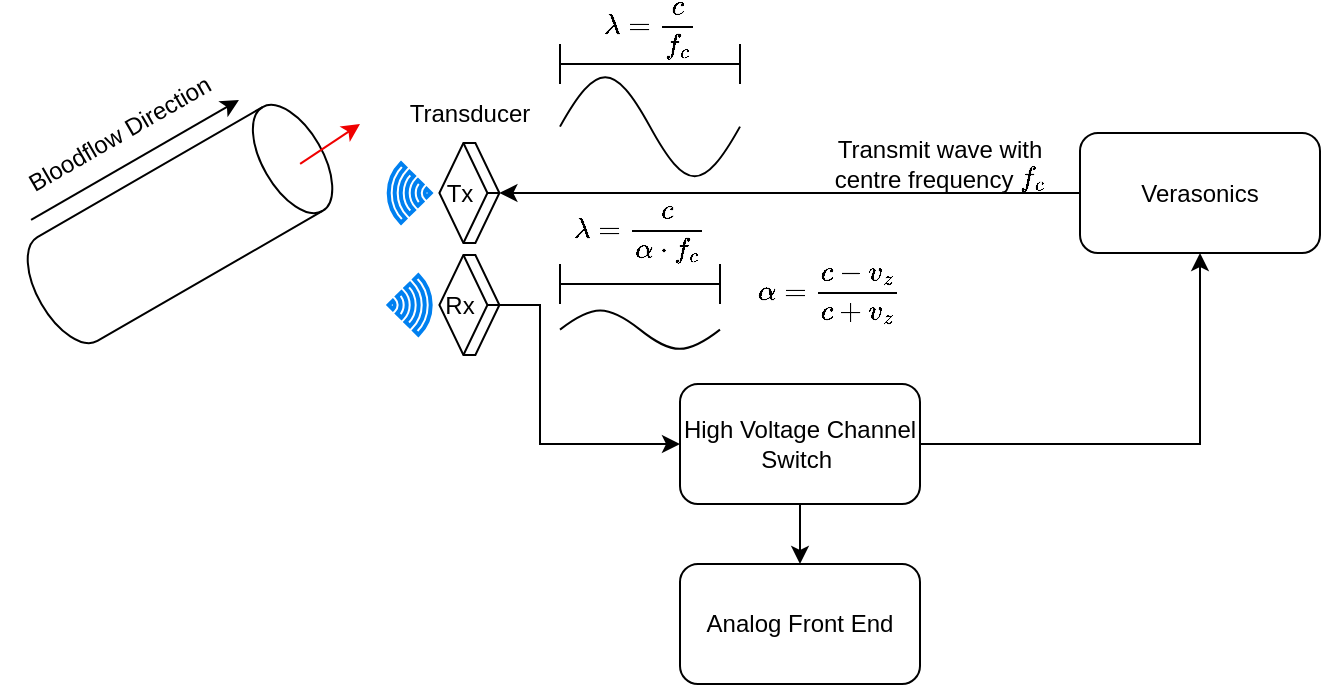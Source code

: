 <mxfile version="21.4.0" type="github">
  <diagram name="Page-1" id="ZNQh0zSQsQ9tvnZwubGB">
    <mxGraphModel dx="812" dy="414" grid="1" gridSize="10" guides="1" tooltips="1" connect="1" arrows="1" fold="1" page="1" pageScale="1" pageWidth="850" pageHeight="1100" math="1" shadow="0">
      <root>
        <mxCell id="0" />
        <mxCell id="1" parent="0" />
        <mxCell id="Dv3c_OqVLys8aWjud5HA-2" style="edgeStyle=orthogonalEdgeStyle;rounded=0;orthogonalLoop=1;jettySize=auto;html=1;exitX=0;exitY=0.5;exitDx=0;exitDy=0;entryX=0.5;entryY=1;entryDx=0;entryDy=0;entryPerimeter=0;" edge="1" parent="1" source="Dv3c_OqVLys8aWjud5HA-1" target="Dv3c_OqVLys8aWjud5HA-9">
          <mxGeometry relative="1" as="geometry">
            <mxPoint x="300" y="130" as="targetPoint" />
            <Array as="points">
              <mxPoint x="400" y="135" />
              <mxPoint x="400" y="135" />
            </Array>
          </mxGeometry>
        </mxCell>
        <mxCell id="Dv3c_OqVLys8aWjud5HA-1" value="Verasonics" style="rounded=1;whiteSpace=wrap;html=1;" vertex="1" parent="1">
          <mxGeometry x="540" y="104.5" width="120" height="60" as="geometry" />
        </mxCell>
        <mxCell id="Dv3c_OqVLys8aWjud5HA-3" value="Transmit wave with centre frequency `f_c`" style="text;html=1;strokeColor=none;fillColor=none;align=center;verticalAlign=middle;whiteSpace=wrap;rounded=0;" vertex="1" parent="1">
          <mxGeometry x="410" y="104.5" width="120" height="30" as="geometry" />
        </mxCell>
        <mxCell id="Dv3c_OqVLys8aWjud5HA-4" value="" style="shape=cylinder3;whiteSpace=wrap;html=1;boundedLbl=1;backgroundOutline=1;size=15;rotation=60;" vertex="1" parent="1">
          <mxGeometry x="60" y="70" width="60" height="160" as="geometry" />
        </mxCell>
        <mxCell id="Dv3c_OqVLys8aWjud5HA-6" value="" style="endArrow=classic;html=1;rounded=0;entryX=1;entryY=1;entryDx=0;entryDy=0;exitX=0;exitY=1;exitDx=0;exitDy=0;" edge="1" parent="1" source="Dv3c_OqVLys8aWjud5HA-7" target="Dv3c_OqVLys8aWjud5HA-7">
          <mxGeometry width="50" height="50" relative="1" as="geometry">
            <mxPoint x="40" y="140" as="sourcePoint" />
            <mxPoint x="100" y="100" as="targetPoint" />
          </mxGeometry>
        </mxCell>
        <mxCell id="Dv3c_OqVLys8aWjud5HA-7" value="Bloodflow Direction" style="text;html=1;strokeColor=none;fillColor=none;align=center;verticalAlign=middle;whiteSpace=wrap;rounded=0;rotation=-30;" vertex="1" parent="1">
          <mxGeometry y="90" width="120" height="30" as="geometry" />
        </mxCell>
        <mxCell id="Dv3c_OqVLys8aWjud5HA-8" value="" style="html=1;verticalLabelPosition=bottom;align=center;labelBackgroundColor=#ffffff;verticalAlign=top;strokeWidth=2;strokeColor=#0080F0;shadow=0;dashed=0;shape=mxgraph.ios7.icons.wifi;pointerEvents=1;rotation=-90;" vertex="1" parent="1">
          <mxGeometry x="190" y="124" width="29.7" height="21" as="geometry" />
        </mxCell>
        <mxCell id="Dv3c_OqVLys8aWjud5HA-9" value="" style="html=1;whiteSpace=wrap;shape=isoCube2;backgroundOutline=1;isoAngle=15;rotation=-90;" vertex="1" parent="1">
          <mxGeometry x="209.7" y="119.5" width="50" height="30" as="geometry" />
        </mxCell>
        <mxCell id="Dv3c_OqVLys8aWjud5HA-11" value="" style="html=1;verticalLabelPosition=bottom;align=center;labelBackgroundColor=#ffffff;verticalAlign=top;strokeWidth=2;strokeColor=#0080F0;shadow=0;dashed=0;shape=mxgraph.ios7.icons.wifi;pointerEvents=1;rotation=90;" vertex="1" parent="1">
          <mxGeometry x="190" y="180" width="29.7" height="21" as="geometry" />
        </mxCell>
        <mxCell id="Dv3c_OqVLys8aWjud5HA-22" value="" style="edgeStyle=orthogonalEdgeStyle;rounded=0;orthogonalLoop=1;jettySize=auto;html=1;" edge="1" parent="1" source="Dv3c_OqVLys8aWjud5HA-12" target="Dv3c_OqVLys8aWjud5HA-39">
          <mxGeometry relative="1" as="geometry">
            <mxPoint x="270" y="270" as="targetPoint" />
            <Array as="points">
              <mxPoint x="270" y="190" />
              <mxPoint x="270" y="260" />
            </Array>
          </mxGeometry>
        </mxCell>
        <mxCell id="Dv3c_OqVLys8aWjud5HA-12" value="" style="html=1;whiteSpace=wrap;shape=isoCube2;backgroundOutline=1;isoAngle=15;rotation=-90;" vertex="1" parent="1">
          <mxGeometry x="209.7" y="175.5" width="50" height="30" as="geometry" />
        </mxCell>
        <mxCell id="Dv3c_OqVLys8aWjud5HA-19" value="Transducer" style="text;html=1;strokeColor=none;fillColor=none;align=center;verticalAlign=middle;whiteSpace=wrap;rounded=0;" vertex="1" parent="1">
          <mxGeometry x="204.7" y="80" width="60" height="30" as="geometry" />
        </mxCell>
        <mxCell id="Dv3c_OqVLys8aWjud5HA-20" value="" style="pointerEvents=1;verticalLabelPosition=bottom;shadow=0;dashed=0;align=center;html=1;verticalAlign=top;shape=mxgraph.electrical.waveforms.sine_wave;" vertex="1" parent="1">
          <mxGeometry x="280" y="68.32" width="90" height="66.18" as="geometry" />
        </mxCell>
        <mxCell id="Dv3c_OqVLys8aWjud5HA-21" value="" style="pointerEvents=1;verticalLabelPosition=bottom;shadow=0;dashed=0;align=center;html=1;verticalAlign=top;shape=mxgraph.electrical.waveforms.sine_wave;" vertex="1" parent="1">
          <mxGeometry x="280" y="190" width="80" height="25.68" as="geometry" />
        </mxCell>
        <mxCell id="Dv3c_OqVLys8aWjud5HA-23" value="" style="shape=crossbar;whiteSpace=wrap;html=1;rounded=1;" vertex="1" parent="1">
          <mxGeometry x="280" y="60" width="90" height="20" as="geometry" />
        </mxCell>
        <mxCell id="Dv3c_OqVLys8aWjud5HA-25" value="Tx" style="text;html=1;strokeColor=none;fillColor=none;align=center;verticalAlign=middle;whiteSpace=wrap;rounded=0;" vertex="1" parent="1">
          <mxGeometry x="219.7" y="129.25" width="20" height="10.5" as="geometry" />
        </mxCell>
        <mxCell id="Dv3c_OqVLys8aWjud5HA-26" value="Rx" style="text;html=1;strokeColor=none;fillColor=none;align=center;verticalAlign=middle;whiteSpace=wrap;rounded=0;" vertex="1" parent="1">
          <mxGeometry x="219.7" y="185.5" width="20" height="10" as="geometry" />
        </mxCell>
        <mxCell id="Dv3c_OqVLys8aWjud5HA-34" value="`lambda = c/f_c`" style="text;html=1;strokeColor=none;fillColor=none;align=center;verticalAlign=middle;whiteSpace=wrap;rounded=0;" vertex="1" parent="1">
          <mxGeometry x="255" y="38.32" width="140" height="30" as="geometry" />
        </mxCell>
        <mxCell id="Dv3c_OqVLys8aWjud5HA-35" value="" style="shape=crossbar;whiteSpace=wrap;html=1;rounded=1;" vertex="1" parent="1">
          <mxGeometry x="280" y="170" width="80" height="20" as="geometry" />
        </mxCell>
        <mxCell id="Dv3c_OqVLys8aWjud5HA-36" value="`lambda = c/(alpha*f_c`" style="text;html=1;strokeColor=none;fillColor=none;align=center;verticalAlign=middle;whiteSpace=wrap;rounded=0;" vertex="1" parent="1">
          <mxGeometry x="290" y="140" width="60" height="30" as="geometry" />
        </mxCell>
        <mxCell id="Dv3c_OqVLys8aWjud5HA-37" value="" style="endArrow=classic;html=1;rounded=0;exitX=0.567;exitY=0.081;exitDx=0;exitDy=0;exitPerimeter=0;fillColor=#BD1128;strokeColor=#F00000;" edge="1" parent="1" source="Dv3c_OqVLys8aWjud5HA-4">
          <mxGeometry width="50" height="50" relative="1" as="geometry">
            <mxPoint x="320" y="220" as="sourcePoint" />
            <mxPoint x="180" y="100" as="targetPoint" />
          </mxGeometry>
        </mxCell>
        <mxCell id="Dv3c_OqVLys8aWjud5HA-38" value="`alpha = (c-v_z)/(c+v_z)`" style="text;html=1;strokeColor=none;fillColor=none;align=center;verticalAlign=middle;whiteSpace=wrap;rounded=0;" vertex="1" parent="1">
          <mxGeometry x="380" y="170" width="70" height="30" as="geometry" />
        </mxCell>
        <mxCell id="Dv3c_OqVLys8aWjud5HA-41" style="edgeStyle=orthogonalEdgeStyle;rounded=0;orthogonalLoop=1;jettySize=auto;html=1;" edge="1" parent="1" source="Dv3c_OqVLys8aWjud5HA-39" target="Dv3c_OqVLys8aWjud5HA-1">
          <mxGeometry relative="1" as="geometry" />
        </mxCell>
        <mxCell id="Dv3c_OqVLys8aWjud5HA-44" style="edgeStyle=orthogonalEdgeStyle;rounded=0;orthogonalLoop=1;jettySize=auto;html=1;" edge="1" parent="1" source="Dv3c_OqVLys8aWjud5HA-39" target="Dv3c_OqVLys8aWjud5HA-43">
          <mxGeometry relative="1" as="geometry" />
        </mxCell>
        <mxCell id="Dv3c_OqVLys8aWjud5HA-39" value="High Voltage Channel Switch&amp;nbsp;" style="rounded=1;whiteSpace=wrap;html=1;" vertex="1" parent="1">
          <mxGeometry x="340" y="230" width="120" height="60" as="geometry" />
        </mxCell>
        <mxCell id="Dv3c_OqVLys8aWjud5HA-43" value="Analog Front End" style="rounded=1;whiteSpace=wrap;html=1;" vertex="1" parent="1">
          <mxGeometry x="340" y="320" width="120" height="60" as="geometry" />
        </mxCell>
      </root>
    </mxGraphModel>
  </diagram>
</mxfile>
